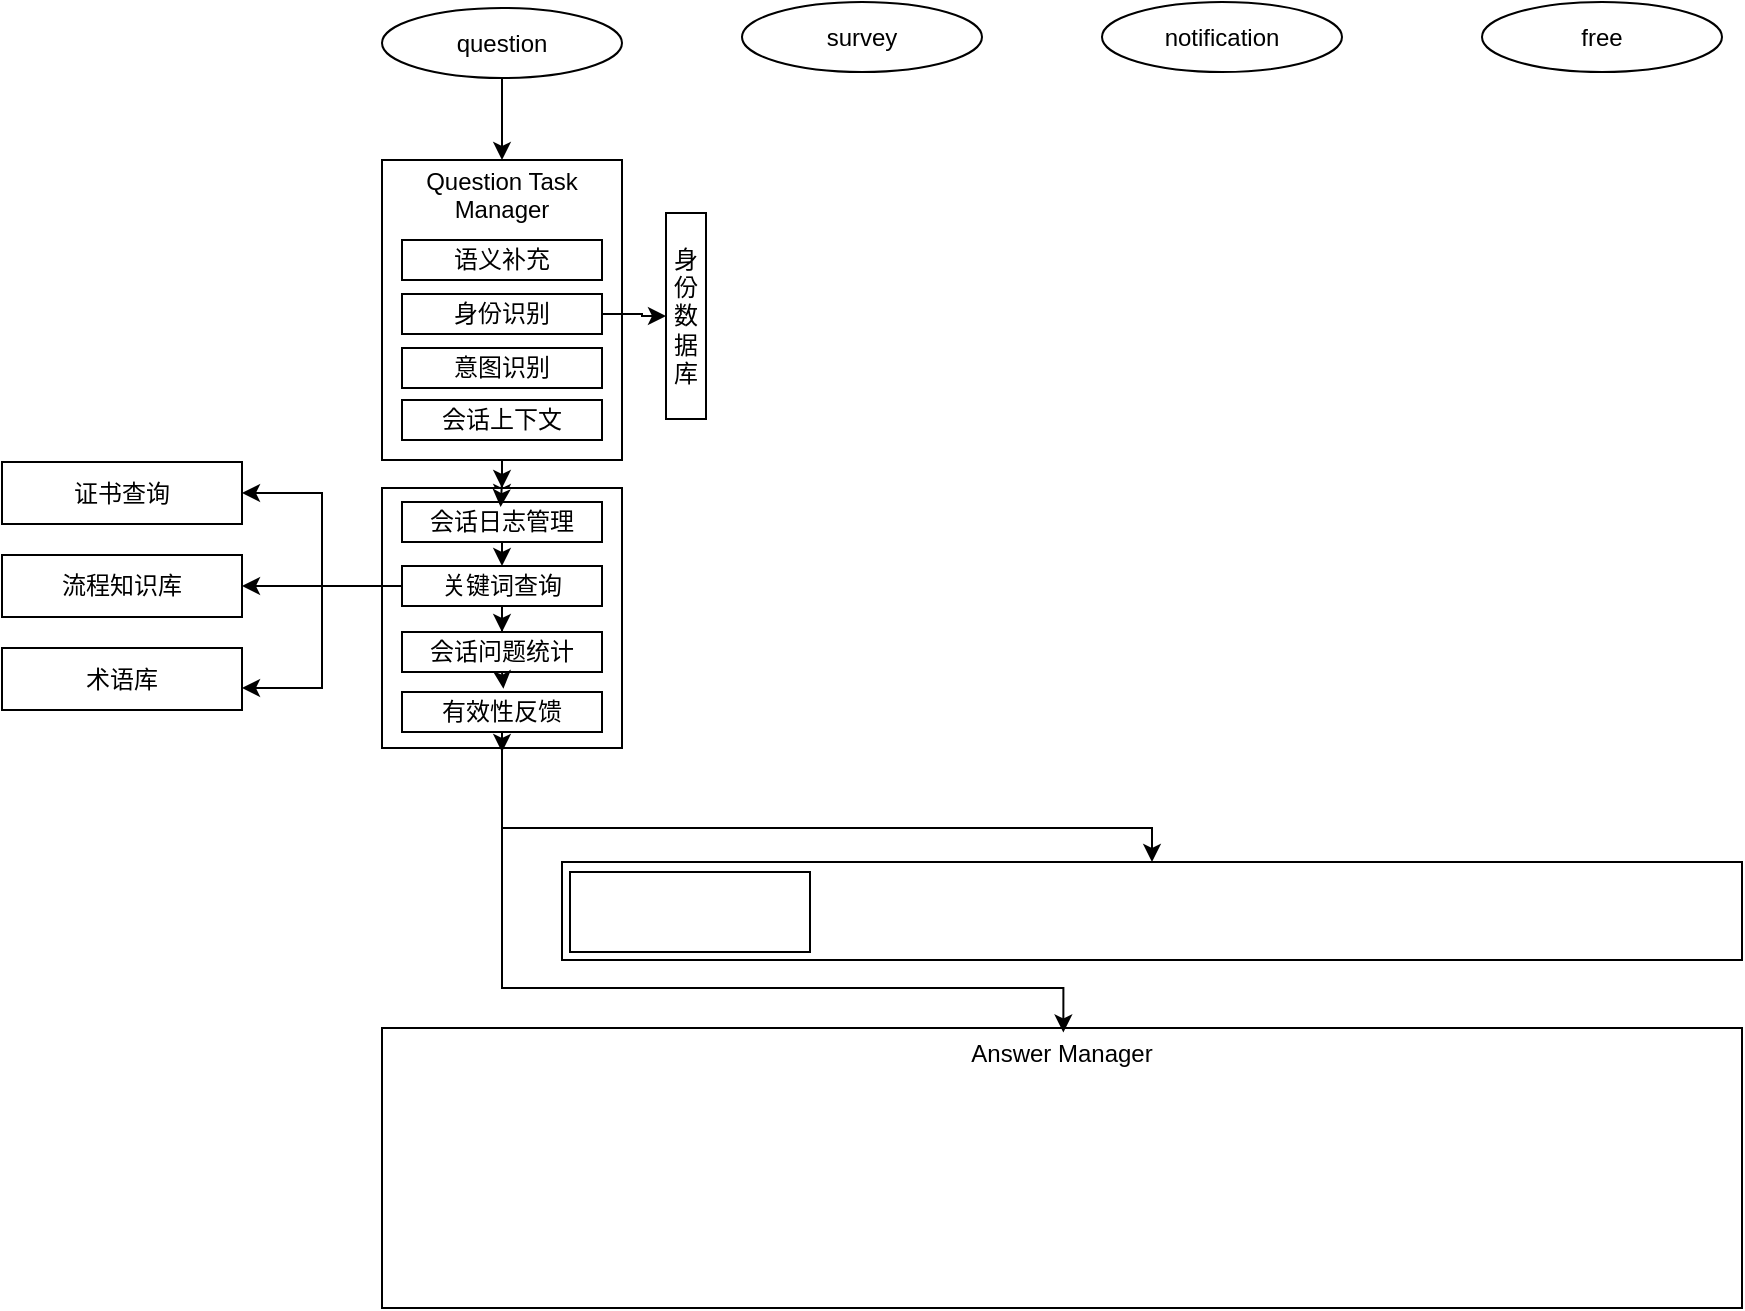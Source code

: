 <mxfile version="25.0.3">
  <diagram name="第 1 页" id="XQgxYuvdS9LbdZhMKGgs">
    <mxGraphModel dx="1181" dy="634" grid="1" gridSize="10" guides="1" tooltips="1" connect="1" arrows="1" fold="1" page="1" pageScale="1" pageWidth="827" pageHeight="1169" math="0" shadow="0">
      <root>
        <mxCell id="0" />
        <mxCell id="1" parent="0" />
        <mxCell id="khxLaiU0CGnUCuCT9QuH-30" value="" style="rounded=0;whiteSpace=wrap;html=1;" vertex="1" parent="1">
          <mxGeometry x="450" y="997" width="590" height="49" as="geometry" />
        </mxCell>
        <mxCell id="khxLaiU0CGnUCuCT9QuH-9" style="edgeStyle=orthogonalEdgeStyle;rounded=0;orthogonalLoop=1;jettySize=auto;html=1;exitX=0.5;exitY=1;exitDx=0;exitDy=0;" edge="1" parent="1" source="khxLaiU0CGnUCuCT9QuH-1" target="khxLaiU0CGnUCuCT9QuH-3">
          <mxGeometry relative="1" as="geometry" />
        </mxCell>
        <mxCell id="khxLaiU0CGnUCuCT9QuH-1" value="question" style="ellipse;whiteSpace=wrap;html=1;" vertex="1" parent="1">
          <mxGeometry x="360" y="570" width="120" height="35" as="geometry" />
        </mxCell>
        <mxCell id="khxLaiU0CGnUCuCT9QuH-10" style="edgeStyle=orthogonalEdgeStyle;rounded=0;orthogonalLoop=1;jettySize=auto;html=1;" edge="1" parent="1" source="khxLaiU0CGnUCuCT9QuH-3" target="khxLaiU0CGnUCuCT9QuH-8">
          <mxGeometry relative="1" as="geometry" />
        </mxCell>
        <mxCell id="khxLaiU0CGnUCuCT9QuH-3" value="Question Task Manager&lt;div&gt;&lt;br&gt;&lt;/div&gt;&lt;div&gt;&lt;br&gt;&lt;/div&gt;&lt;div&gt;&lt;br&gt;&lt;/div&gt;&lt;div&gt;&lt;br&gt;&lt;/div&gt;&lt;div&gt;&lt;br&gt;&lt;/div&gt;&lt;div&gt;&lt;br&gt;&lt;/div&gt;&lt;div&gt;&lt;br&gt;&lt;/div&gt;&lt;div&gt;&lt;br&gt;&lt;/div&gt;" style="rounded=0;whiteSpace=wrap;html=1;" vertex="1" parent="1">
          <mxGeometry x="360" y="646" width="120" height="150" as="geometry" />
        </mxCell>
        <mxCell id="khxLaiU0CGnUCuCT9QuH-4" value="语义补充" style="rounded=0;whiteSpace=wrap;html=1;" vertex="1" parent="1">
          <mxGeometry x="370" y="686" width="100" height="20" as="geometry" />
        </mxCell>
        <mxCell id="khxLaiU0CGnUCuCT9QuH-25" style="edgeStyle=orthogonalEdgeStyle;rounded=0;orthogonalLoop=1;jettySize=auto;html=1;" edge="1" parent="1" source="khxLaiU0CGnUCuCT9QuH-5" target="khxLaiU0CGnUCuCT9QuH-24">
          <mxGeometry relative="1" as="geometry" />
        </mxCell>
        <mxCell id="khxLaiU0CGnUCuCT9QuH-5" value="身份识别" style="rounded=0;whiteSpace=wrap;html=1;" vertex="1" parent="1">
          <mxGeometry x="370" y="713" width="100" height="20" as="geometry" />
        </mxCell>
        <mxCell id="khxLaiU0CGnUCuCT9QuH-6" value="意图识别" style="rounded=0;whiteSpace=wrap;html=1;" vertex="1" parent="1">
          <mxGeometry x="370" y="740" width="100" height="20" as="geometry" />
        </mxCell>
        <mxCell id="khxLaiU0CGnUCuCT9QuH-7" value="会话上下文" style="rounded=0;whiteSpace=wrap;html=1;" vertex="1" parent="1">
          <mxGeometry x="370" y="766" width="100" height="20" as="geometry" />
        </mxCell>
        <mxCell id="khxLaiU0CGnUCuCT9QuH-14" style="edgeStyle=orthogonalEdgeStyle;rounded=0;orthogonalLoop=1;jettySize=auto;html=1;exitX=0.5;exitY=0;exitDx=0;exitDy=0;entryX=0.5;entryY=0;entryDx=0;entryDy=0;" edge="1" parent="1" target="khxLaiU0CGnUCuCT9QuH-11">
          <mxGeometry relative="1" as="geometry">
            <mxPoint x="420" y="807" as="sourcePoint" />
          </mxGeometry>
        </mxCell>
        <mxCell id="khxLaiU0CGnUCuCT9QuH-31" style="edgeStyle=orthogonalEdgeStyle;rounded=0;orthogonalLoop=1;jettySize=auto;html=1;" edge="1" parent="1" source="khxLaiU0CGnUCuCT9QuH-8" target="khxLaiU0CGnUCuCT9QuH-30">
          <mxGeometry relative="1" as="geometry">
            <Array as="points">
              <mxPoint x="420" y="980" />
              <mxPoint x="745" y="980" />
            </Array>
          </mxGeometry>
        </mxCell>
        <mxCell id="khxLaiU0CGnUCuCT9QuH-8" value="" style="rounded=0;whiteSpace=wrap;html=1;" vertex="1" parent="1">
          <mxGeometry x="360" y="810" width="120" height="130" as="geometry" />
        </mxCell>
        <mxCell id="khxLaiU0CGnUCuCT9QuH-13" style="edgeStyle=orthogonalEdgeStyle;rounded=0;orthogonalLoop=1;jettySize=auto;html=1;exitX=0.5;exitY=1;exitDx=0;exitDy=0;entryX=0.5;entryY=0;entryDx=0;entryDy=0;" edge="1" parent="1" source="khxLaiU0CGnUCuCT9QuH-11" target="khxLaiU0CGnUCuCT9QuH-12">
          <mxGeometry relative="1" as="geometry" />
        </mxCell>
        <mxCell id="khxLaiU0CGnUCuCT9QuH-11" value="会话日志管理" style="rounded=0;whiteSpace=wrap;html=1;" vertex="1" parent="1">
          <mxGeometry x="370" y="817" width="100" height="20" as="geometry" />
        </mxCell>
        <mxCell id="khxLaiU0CGnUCuCT9QuH-17" style="edgeStyle=orthogonalEdgeStyle;rounded=0;orthogonalLoop=1;jettySize=auto;html=1;exitX=0.5;exitY=1;exitDx=0;exitDy=0;" edge="1" parent="1" source="khxLaiU0CGnUCuCT9QuH-12" target="khxLaiU0CGnUCuCT9QuH-15">
          <mxGeometry relative="1" as="geometry" />
        </mxCell>
        <mxCell id="khxLaiU0CGnUCuCT9QuH-36" style="edgeStyle=orthogonalEdgeStyle;rounded=0;orthogonalLoop=1;jettySize=auto;html=1;exitX=0;exitY=0.5;exitDx=0;exitDy=0;" edge="1" parent="1" source="khxLaiU0CGnUCuCT9QuH-12" target="khxLaiU0CGnUCuCT9QuH-35">
          <mxGeometry relative="1" as="geometry" />
        </mxCell>
        <mxCell id="khxLaiU0CGnUCuCT9QuH-41" style="edgeStyle=orthogonalEdgeStyle;rounded=0;orthogonalLoop=1;jettySize=auto;html=1;entryX=1;entryY=0.5;entryDx=0;entryDy=0;" edge="1" parent="1" source="khxLaiU0CGnUCuCT9QuH-12" target="khxLaiU0CGnUCuCT9QuH-40">
          <mxGeometry relative="1" as="geometry" />
        </mxCell>
        <mxCell id="khxLaiU0CGnUCuCT9QuH-12" value="关键词查询" style="rounded=0;whiteSpace=wrap;html=1;" vertex="1" parent="1">
          <mxGeometry x="370" y="849" width="100" height="20" as="geometry" />
        </mxCell>
        <mxCell id="khxLaiU0CGnUCuCT9QuH-15" value="会话问题统计" style="rounded=0;whiteSpace=wrap;html=1;" vertex="1" parent="1">
          <mxGeometry x="370" y="882" width="100" height="20" as="geometry" />
        </mxCell>
        <mxCell id="khxLaiU0CGnUCuCT9QuH-33" style="edgeStyle=orthogonalEdgeStyle;rounded=0;orthogonalLoop=1;jettySize=auto;html=1;exitX=0.5;exitY=1;exitDx=0;exitDy=0;entryX=0.5;entryY=0;entryDx=0;entryDy=0;" edge="1" parent="1" source="khxLaiU0CGnUCuCT9QuH-18">
          <mxGeometry relative="1" as="geometry">
            <mxPoint x="420" y="942" as="targetPoint" />
          </mxGeometry>
        </mxCell>
        <mxCell id="khxLaiU0CGnUCuCT9QuH-18" value="有效性反馈" style="rounded=0;whiteSpace=wrap;html=1;" vertex="1" parent="1">
          <mxGeometry x="370" y="912" width="100" height="20" as="geometry" />
        </mxCell>
        <mxCell id="khxLaiU0CGnUCuCT9QuH-19" style="edgeStyle=orthogonalEdgeStyle;rounded=0;orthogonalLoop=1;jettySize=auto;html=1;exitX=0.5;exitY=1;exitDx=0;exitDy=0;entryX=0.507;entryY=-0.083;entryDx=0;entryDy=0;entryPerimeter=0;" edge="1" parent="1" source="khxLaiU0CGnUCuCT9QuH-15" target="khxLaiU0CGnUCuCT9QuH-18">
          <mxGeometry relative="1" as="geometry" />
        </mxCell>
        <mxCell id="khxLaiU0CGnUCuCT9QuH-20" style="edgeStyle=orthogonalEdgeStyle;rounded=0;orthogonalLoop=1;jettySize=auto;html=1;exitX=0.5;exitY=0;exitDx=0;exitDy=0;entryX=0.493;entryY=0.128;entryDx=0;entryDy=0;entryPerimeter=0;" edge="1" parent="1" target="khxLaiU0CGnUCuCT9QuH-11">
          <mxGeometry relative="1" as="geometry">
            <mxPoint x="420" y="807" as="sourcePoint" />
          </mxGeometry>
        </mxCell>
        <mxCell id="khxLaiU0CGnUCuCT9QuH-21" value="Answer Manager&lt;br&gt;&lt;div&gt;&lt;br&gt;&lt;/div&gt;&lt;div&gt;&lt;br&gt;&lt;/div&gt;&lt;div&gt;&lt;br&gt;&lt;/div&gt;&lt;div&gt;&lt;br&gt;&lt;/div&gt;&lt;div&gt;&lt;br&gt;&lt;/div&gt;&lt;div&gt;&lt;br&gt;&lt;/div&gt;&lt;div&gt;&lt;br&gt;&lt;/div&gt;&lt;div&gt;&lt;br&gt;&lt;/div&gt;" style="rounded=0;whiteSpace=wrap;html=1;" vertex="1" parent="1">
          <mxGeometry x="360" y="1080" width="680" height="140" as="geometry" />
        </mxCell>
        <mxCell id="khxLaiU0CGnUCuCT9QuH-22" style="edgeStyle=orthogonalEdgeStyle;rounded=0;orthogonalLoop=1;jettySize=auto;html=1;exitX=0.5;exitY=1;exitDx=0;exitDy=0;entryX=0.501;entryY=0.016;entryDx=0;entryDy=0;entryPerimeter=0;" edge="1" parent="1" source="khxLaiU0CGnUCuCT9QuH-18" target="khxLaiU0CGnUCuCT9QuH-21">
          <mxGeometry relative="1" as="geometry">
            <Array as="points">
              <mxPoint x="420" y="1060" />
              <mxPoint x="701" y="1060" />
            </Array>
          </mxGeometry>
        </mxCell>
        <mxCell id="khxLaiU0CGnUCuCT9QuH-24" value="身份数据库" style="rounded=0;whiteSpace=wrap;html=1;" vertex="1" parent="1">
          <mxGeometry x="502" y="672.5" width="20" height="103" as="geometry" />
        </mxCell>
        <mxCell id="khxLaiU0CGnUCuCT9QuH-26" value="&lt;div&gt;survey&lt;/div&gt;" style="ellipse;whiteSpace=wrap;html=1;" vertex="1" parent="1">
          <mxGeometry x="540" y="567" width="120" height="35" as="geometry" />
        </mxCell>
        <mxCell id="khxLaiU0CGnUCuCT9QuH-28" value="&lt;div&gt;notification&lt;/div&gt;" style="ellipse;whiteSpace=wrap;html=1;" vertex="1" parent="1">
          <mxGeometry x="720" y="567" width="120" height="35" as="geometry" />
        </mxCell>
        <mxCell id="khxLaiU0CGnUCuCT9QuH-29" value="free" style="ellipse;whiteSpace=wrap;html=1;" vertex="1" parent="1">
          <mxGeometry x="910" y="567" width="120" height="35" as="geometry" />
        </mxCell>
        <mxCell id="khxLaiU0CGnUCuCT9QuH-35" value="流程知识库" style="rounded=0;whiteSpace=wrap;html=1;" vertex="1" parent="1">
          <mxGeometry x="170" y="843.5" width="120" height="31" as="geometry" />
        </mxCell>
        <mxCell id="khxLaiU0CGnUCuCT9QuH-37" value="术语库" style="rounded=0;whiteSpace=wrap;html=1;" vertex="1" parent="1">
          <mxGeometry x="170" y="890" width="120" height="31" as="geometry" />
        </mxCell>
        <mxCell id="khxLaiU0CGnUCuCT9QuH-39" style="edgeStyle=orthogonalEdgeStyle;rounded=0;orthogonalLoop=1;jettySize=auto;html=1;entryX=1;entryY=0.645;entryDx=0;entryDy=0;entryPerimeter=0;" edge="1" parent="1" source="khxLaiU0CGnUCuCT9QuH-12" target="khxLaiU0CGnUCuCT9QuH-37">
          <mxGeometry relative="1" as="geometry" />
        </mxCell>
        <mxCell id="khxLaiU0CGnUCuCT9QuH-40" value="证书查询" style="rounded=0;whiteSpace=wrap;html=1;" vertex="1" parent="1">
          <mxGeometry x="170" y="797" width="120" height="31" as="geometry" />
        </mxCell>
        <mxCell id="khxLaiU0CGnUCuCT9QuH-43" value="" style="rounded=0;whiteSpace=wrap;html=1;" vertex="1" parent="1">
          <mxGeometry x="454" y="1002" width="120" height="40" as="geometry" />
        </mxCell>
      </root>
    </mxGraphModel>
  </diagram>
</mxfile>
